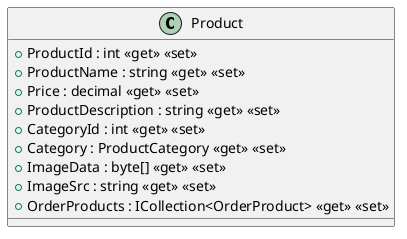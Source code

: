 @startuml
class Product {
    + ProductId : int <<get>> <<set>>
    + ProductName : string <<get>> <<set>>
    + Price : decimal <<get>> <<set>>
    + ProductDescription : string <<get>> <<set>>
    + CategoryId : int <<get>> <<set>>
    + Category : ProductCategory <<get>> <<set>>
    + ImageData : byte[] <<get>> <<set>>
    + ImageSrc : string <<get>> <<set>>
    + OrderProducts : ICollection<OrderProduct> <<get>> <<set>>
}
@enduml
